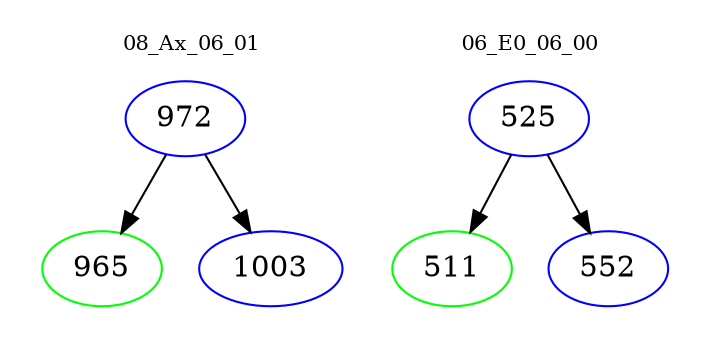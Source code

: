 digraph{
subgraph cluster_0 {
color = white
label = "08_Ax_06_01";
fontsize=10;
T0_972 [label="972", color="blue"]
T0_972 -> T0_965 [color="black"]
T0_965 [label="965", color="green"]
T0_972 -> T0_1003 [color="black"]
T0_1003 [label="1003", color="blue"]
}
subgraph cluster_1 {
color = white
label = "06_E0_06_00";
fontsize=10;
T1_525 [label="525", color="blue"]
T1_525 -> T1_511 [color="black"]
T1_511 [label="511", color="green"]
T1_525 -> T1_552 [color="black"]
T1_552 [label="552", color="blue"]
}
}
